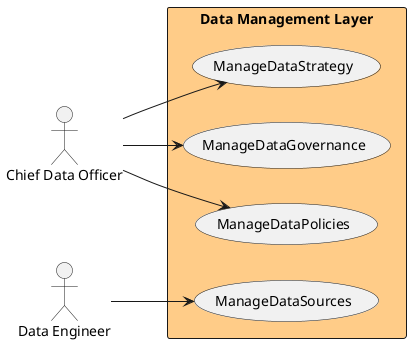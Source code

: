 @startuml

left to right direction
Actor "Chief Data Officer" as ChiefDataOfficer
Actor "Chief Data Officer" as ChiefDataOfficer
Actor "Data Engineer" as DataEngineer
Actor "Chief Data Officer" as ChiefDataOfficer


rectangle "Data Management Layer" #ffcc88 {
usecase "ManageDataGovernance" as ManageDataGovernance
    ChiefDataOfficer --> ManageDataGovernance
    usecase "ManageDataPolicies" as ManageDataPolicies
    ChiefDataOfficer --> ManageDataPolicies
    usecase "ManageDataSources" as ManageDataSources
    DataEngineer --> ManageDataSources
    usecase "ManageDataStrategy" as ManageDataStrategy
    ChiefDataOfficer --> ManageDataStrategy
    }


@enduml
